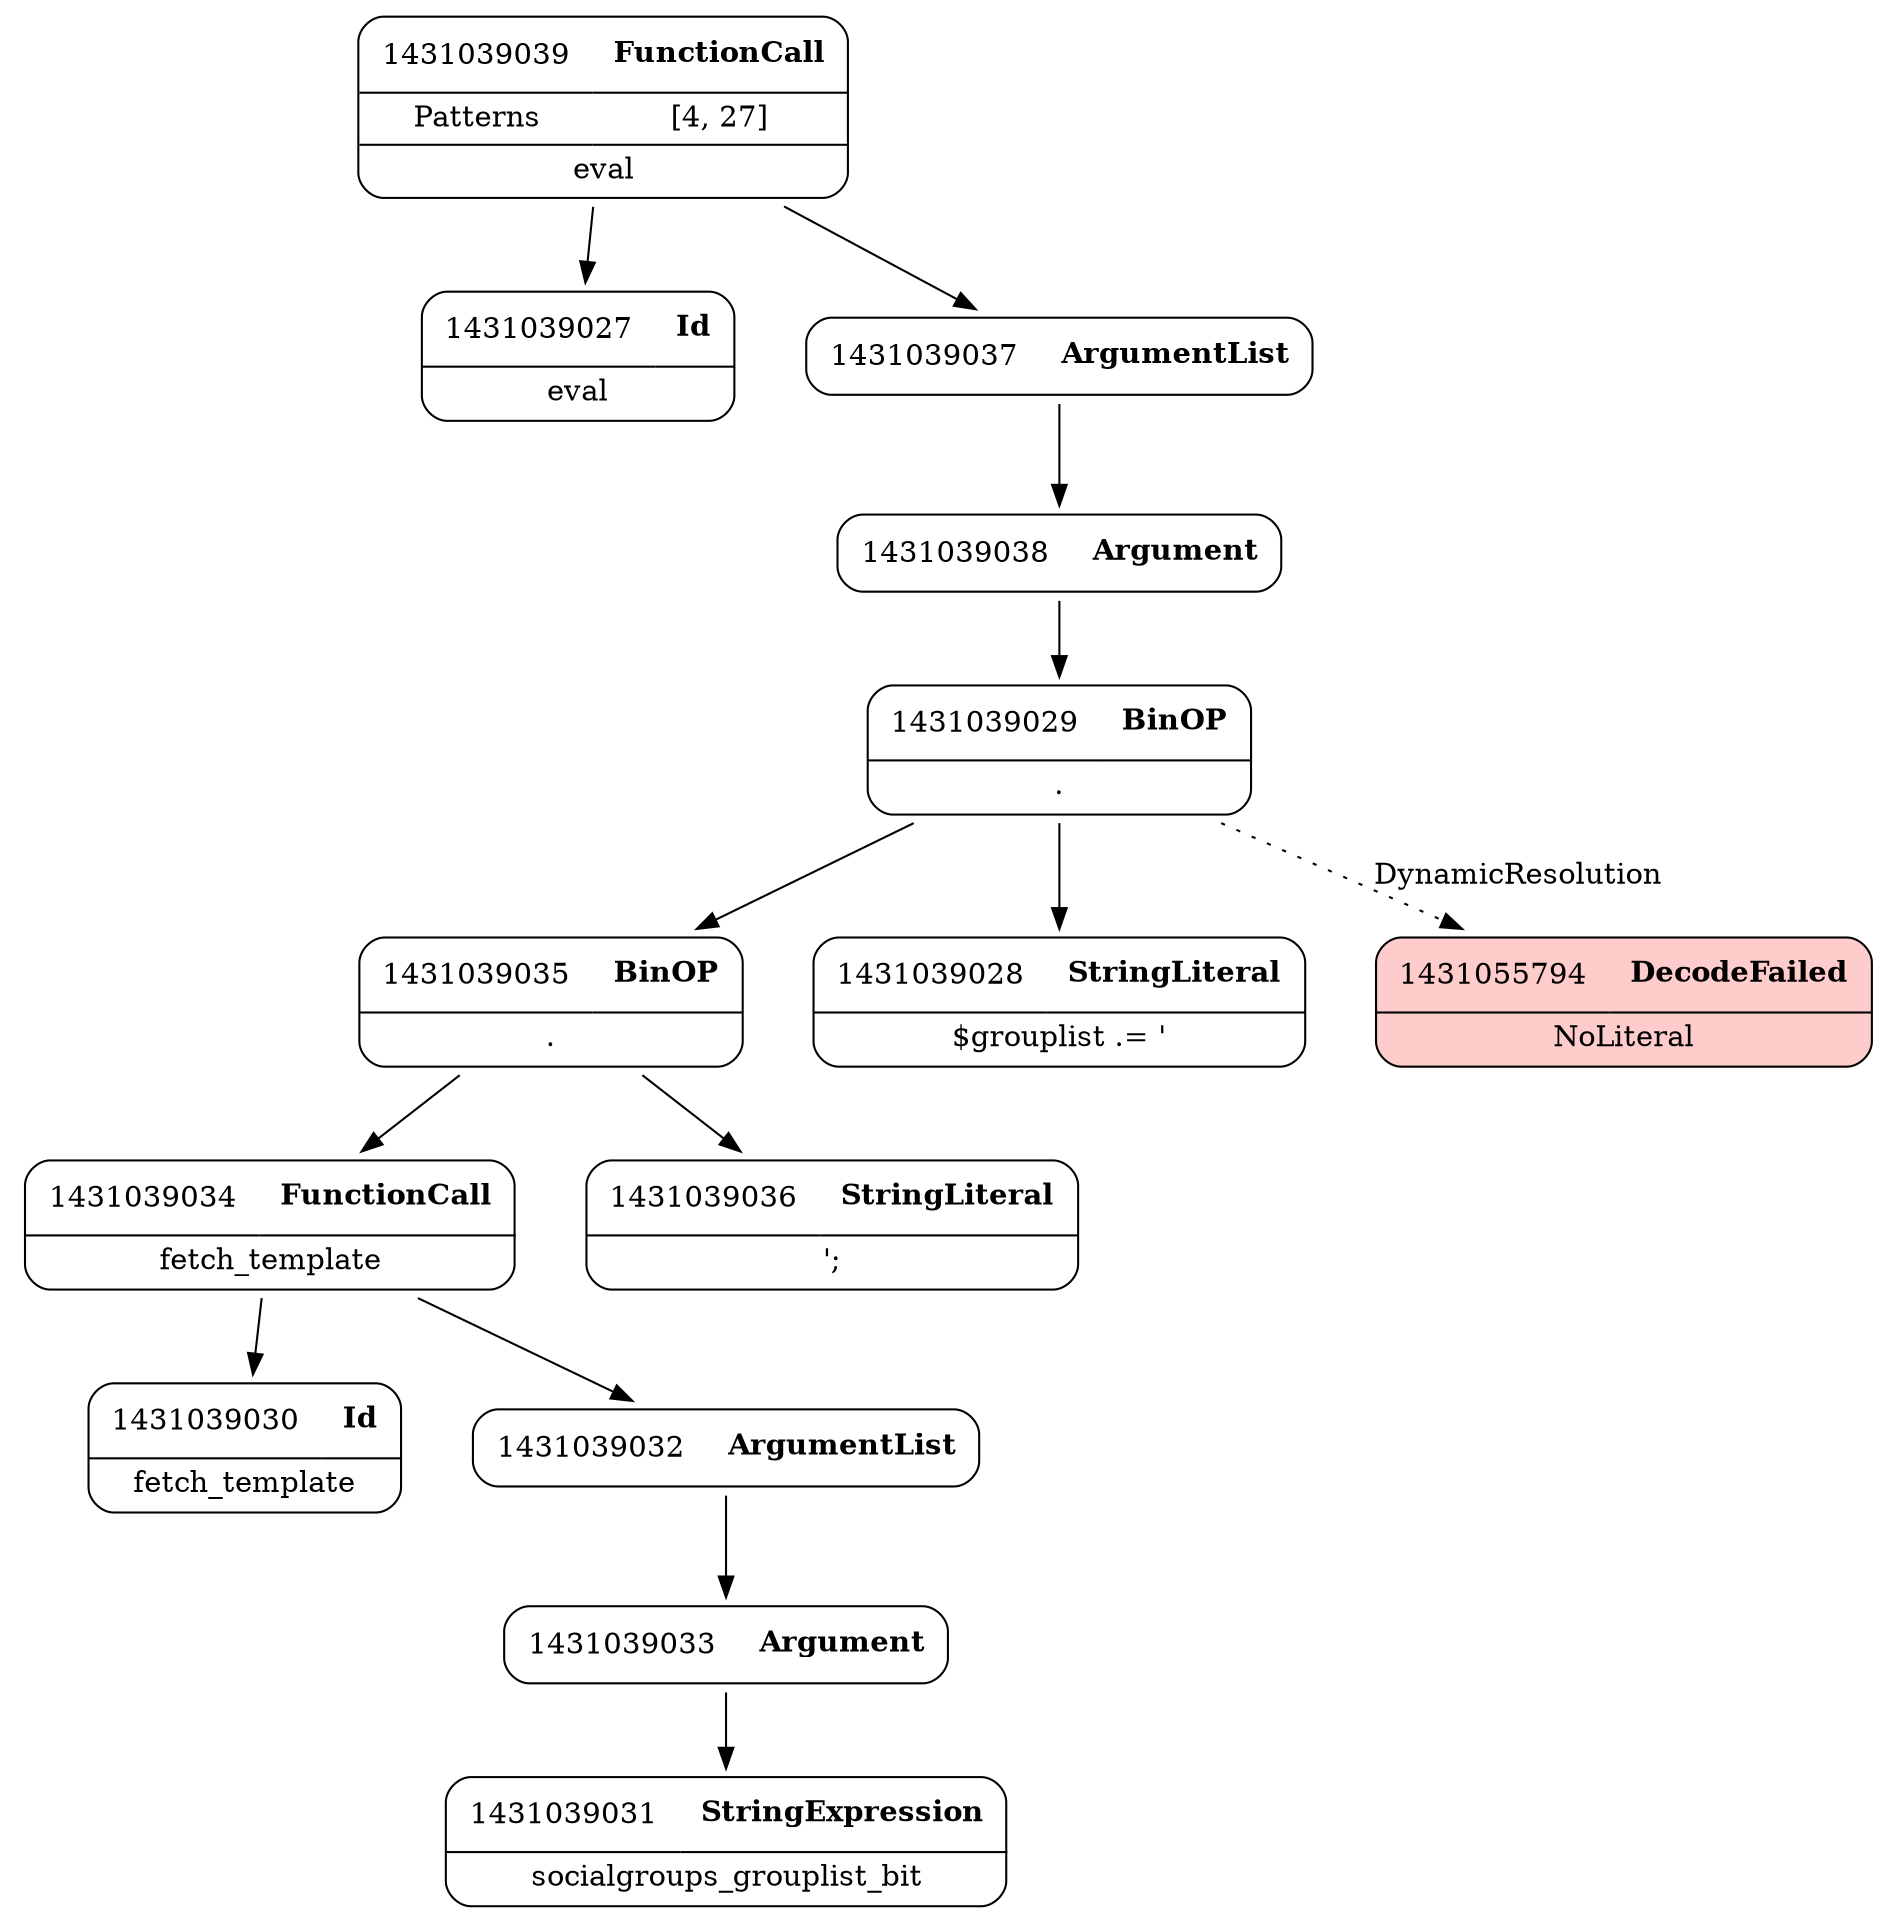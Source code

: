 digraph ast {
node [shape=none];
1431039035 [label=<<TABLE border='1' cellspacing='0' cellpadding='10' style='rounded' ><TR><TD border='0'>1431039035</TD><TD border='0'><B>BinOP</B></TD></TR><HR/><TR><TD border='0' cellpadding='5' colspan='2'>.</TD></TR></TABLE>>];
1431039035 -> 1431039034 [weight=2];
1431039035 -> 1431039036 [weight=2];
1431039034 [label=<<TABLE border='1' cellspacing='0' cellpadding='10' style='rounded' ><TR><TD border='0'>1431039034</TD><TD border='0'><B>FunctionCall</B></TD></TR><HR/><TR><TD border='0' cellpadding='5' colspan='2'>fetch_template</TD></TR></TABLE>>];
1431039034 -> 1431039030 [weight=2];
1431039034 -> 1431039032 [weight=2];
1431039033 [label=<<TABLE border='1' cellspacing='0' cellpadding='10' style='rounded' ><TR><TD border='0'>1431039033</TD><TD border='0'><B>Argument</B></TD></TR></TABLE>>];
1431039033 -> 1431039031 [weight=2];
1431039032 [label=<<TABLE border='1' cellspacing='0' cellpadding='10' style='rounded' ><TR><TD border='0'>1431039032</TD><TD border='0'><B>ArgumentList</B></TD></TR></TABLE>>];
1431039032 -> 1431039033 [weight=2];
1431039039 [label=<<TABLE border='1' cellspacing='0' cellpadding='10' style='rounded' ><TR><TD border='0'>1431039039</TD><TD border='0'><B>FunctionCall</B></TD></TR><HR/><TR><TD border='0' cellpadding='5'>Patterns</TD><TD border='0' cellpadding='5'>[4, 27]</TD></TR><HR/><TR><TD border='0' cellpadding='5' colspan='2'>eval</TD></TR></TABLE>>];
1431039039 -> 1431039027 [weight=2];
1431039039 -> 1431039037 [weight=2];
1431039038 [label=<<TABLE border='1' cellspacing='0' cellpadding='10' style='rounded' ><TR><TD border='0'>1431039038</TD><TD border='0'><B>Argument</B></TD></TR></TABLE>>];
1431039038 -> 1431039029 [weight=2];
1431039037 [label=<<TABLE border='1' cellspacing='0' cellpadding='10' style='rounded' ><TR><TD border='0'>1431039037</TD><TD border='0'><B>ArgumentList</B></TD></TR></TABLE>>];
1431039037 -> 1431039038 [weight=2];
1431039036 [label=<<TABLE border='1' cellspacing='0' cellpadding='10' style='rounded' ><TR><TD border='0'>1431039036</TD><TD border='0'><B>StringLiteral</B></TD></TR><HR/><TR><TD border='0' cellpadding='5' colspan='2'>';</TD></TR></TABLE>>];
1431039027 [label=<<TABLE border='1' cellspacing='0' cellpadding='10' style='rounded' ><TR><TD border='0'>1431039027</TD><TD border='0'><B>Id</B></TD></TR><HR/><TR><TD border='0' cellpadding='5' colspan='2'>eval</TD></TR></TABLE>>];
1431039031 [label=<<TABLE border='1' cellspacing='0' cellpadding='10' style='rounded' ><TR><TD border='0'>1431039031</TD><TD border='0'><B>StringExpression</B></TD></TR><HR/><TR><TD border='0' cellpadding='5' colspan='2'>socialgroups_grouplist_bit</TD></TR></TABLE>>];
1431039030 [label=<<TABLE border='1' cellspacing='0' cellpadding='10' style='rounded' ><TR><TD border='0'>1431039030</TD><TD border='0'><B>Id</B></TD></TR><HR/><TR><TD border='0' cellpadding='5' colspan='2'>fetch_template</TD></TR></TABLE>>];
1431039029 [label=<<TABLE border='1' cellspacing='0' cellpadding='10' style='rounded' ><TR><TD border='0'>1431039029</TD><TD border='0'><B>BinOP</B></TD></TR><HR/><TR><TD border='0' cellpadding='5' colspan='2'>.</TD></TR></TABLE>>];
1431039029 -> 1431039028 [weight=2];
1431039029 -> 1431039035 [weight=2];
1431039029 -> 1431055794 [style=dotted,label=DynamicResolution];
1431055794 [label=<<TABLE border='1' cellspacing='0' cellpadding='10' style='rounded' bgcolor='#FFCCCC' ><TR><TD border='0'>1431055794</TD><TD border='0'><B>DecodeFailed</B></TD></TR><HR/><TR><TD border='0' cellpadding='5' colspan='2'>NoLiteral</TD></TR></TABLE>>];
1431039028 [label=<<TABLE border='1' cellspacing='0' cellpadding='10' style='rounded' ><TR><TD border='0'>1431039028</TD><TD border='0'><B>StringLiteral</B></TD></TR><HR/><TR><TD border='0' cellpadding='5' colspan='2'>$grouplist .= '</TD></TR></TABLE>>];
}
